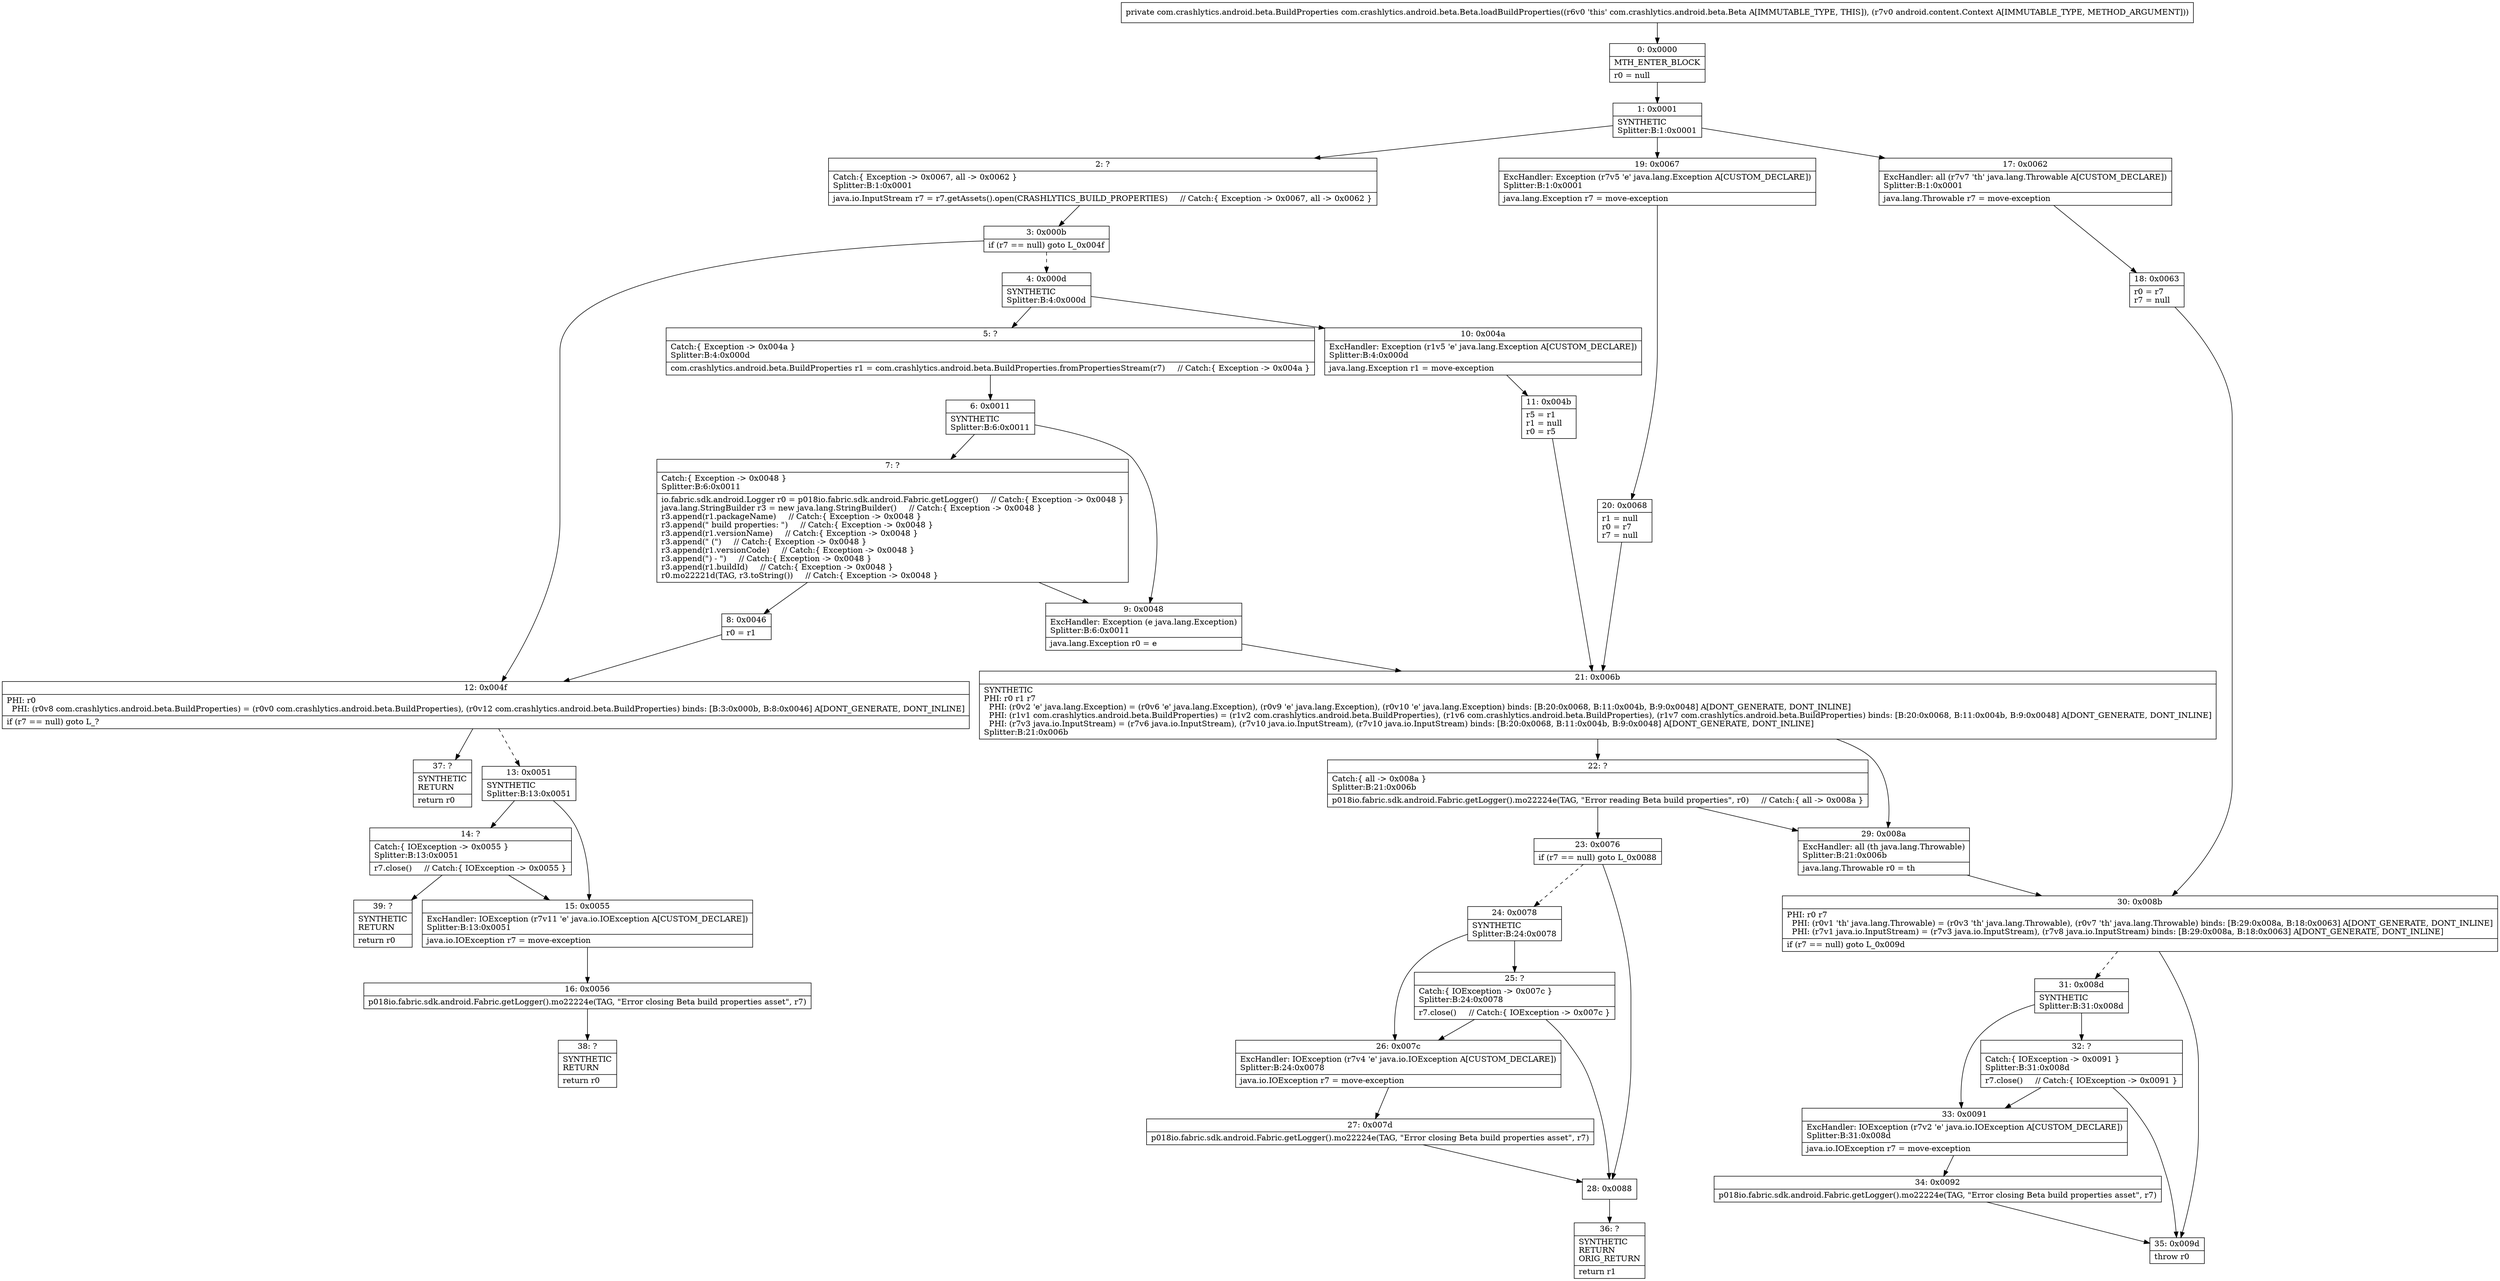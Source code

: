 digraph "CFG forcom.crashlytics.android.beta.Beta.loadBuildProperties(Landroid\/content\/Context;)Lcom\/crashlytics\/android\/beta\/BuildProperties;" {
Node_0 [shape=record,label="{0\:\ 0x0000|MTH_ENTER_BLOCK\l|r0 = null\l}"];
Node_1 [shape=record,label="{1\:\ 0x0001|SYNTHETIC\lSplitter:B:1:0x0001\l}"];
Node_2 [shape=record,label="{2\:\ ?|Catch:\{ Exception \-\> 0x0067, all \-\> 0x0062 \}\lSplitter:B:1:0x0001\l|java.io.InputStream r7 = r7.getAssets().open(CRASHLYTICS_BUILD_PROPERTIES)     \/\/ Catch:\{ Exception \-\> 0x0067, all \-\> 0x0062 \}\l}"];
Node_3 [shape=record,label="{3\:\ 0x000b|if (r7 == null) goto L_0x004f\l}"];
Node_4 [shape=record,label="{4\:\ 0x000d|SYNTHETIC\lSplitter:B:4:0x000d\l}"];
Node_5 [shape=record,label="{5\:\ ?|Catch:\{ Exception \-\> 0x004a \}\lSplitter:B:4:0x000d\l|com.crashlytics.android.beta.BuildProperties r1 = com.crashlytics.android.beta.BuildProperties.fromPropertiesStream(r7)     \/\/ Catch:\{ Exception \-\> 0x004a \}\l}"];
Node_6 [shape=record,label="{6\:\ 0x0011|SYNTHETIC\lSplitter:B:6:0x0011\l}"];
Node_7 [shape=record,label="{7\:\ ?|Catch:\{ Exception \-\> 0x0048 \}\lSplitter:B:6:0x0011\l|io.fabric.sdk.android.Logger r0 = p018io.fabric.sdk.android.Fabric.getLogger()     \/\/ Catch:\{ Exception \-\> 0x0048 \}\ljava.lang.StringBuilder r3 = new java.lang.StringBuilder()     \/\/ Catch:\{ Exception \-\> 0x0048 \}\lr3.append(r1.packageName)     \/\/ Catch:\{ Exception \-\> 0x0048 \}\lr3.append(\" build properties: \")     \/\/ Catch:\{ Exception \-\> 0x0048 \}\lr3.append(r1.versionName)     \/\/ Catch:\{ Exception \-\> 0x0048 \}\lr3.append(\" (\")     \/\/ Catch:\{ Exception \-\> 0x0048 \}\lr3.append(r1.versionCode)     \/\/ Catch:\{ Exception \-\> 0x0048 \}\lr3.append(\") \- \")     \/\/ Catch:\{ Exception \-\> 0x0048 \}\lr3.append(r1.buildId)     \/\/ Catch:\{ Exception \-\> 0x0048 \}\lr0.mo22221d(TAG, r3.toString())     \/\/ Catch:\{ Exception \-\> 0x0048 \}\l}"];
Node_8 [shape=record,label="{8\:\ 0x0046|r0 = r1\l}"];
Node_9 [shape=record,label="{9\:\ 0x0048|ExcHandler: Exception (e java.lang.Exception)\lSplitter:B:6:0x0011\l|java.lang.Exception r0 = e\l}"];
Node_10 [shape=record,label="{10\:\ 0x004a|ExcHandler: Exception (r1v5 'e' java.lang.Exception A[CUSTOM_DECLARE])\lSplitter:B:4:0x000d\l|java.lang.Exception r1 = move\-exception\l}"];
Node_11 [shape=record,label="{11\:\ 0x004b|r5 = r1\lr1 = null\lr0 = r5\l}"];
Node_12 [shape=record,label="{12\:\ 0x004f|PHI: r0 \l  PHI: (r0v8 com.crashlytics.android.beta.BuildProperties) = (r0v0 com.crashlytics.android.beta.BuildProperties), (r0v12 com.crashlytics.android.beta.BuildProperties) binds: [B:3:0x000b, B:8:0x0046] A[DONT_GENERATE, DONT_INLINE]\l|if (r7 == null) goto L_?\l}"];
Node_13 [shape=record,label="{13\:\ 0x0051|SYNTHETIC\lSplitter:B:13:0x0051\l}"];
Node_14 [shape=record,label="{14\:\ ?|Catch:\{ IOException \-\> 0x0055 \}\lSplitter:B:13:0x0051\l|r7.close()     \/\/ Catch:\{ IOException \-\> 0x0055 \}\l}"];
Node_15 [shape=record,label="{15\:\ 0x0055|ExcHandler: IOException (r7v11 'e' java.io.IOException A[CUSTOM_DECLARE])\lSplitter:B:13:0x0051\l|java.io.IOException r7 = move\-exception\l}"];
Node_16 [shape=record,label="{16\:\ 0x0056|p018io.fabric.sdk.android.Fabric.getLogger().mo22224e(TAG, \"Error closing Beta build properties asset\", r7)\l}"];
Node_17 [shape=record,label="{17\:\ 0x0062|ExcHandler: all (r7v7 'th' java.lang.Throwable A[CUSTOM_DECLARE])\lSplitter:B:1:0x0001\l|java.lang.Throwable r7 = move\-exception\l}"];
Node_18 [shape=record,label="{18\:\ 0x0063|r0 = r7\lr7 = null\l}"];
Node_19 [shape=record,label="{19\:\ 0x0067|ExcHandler: Exception (r7v5 'e' java.lang.Exception A[CUSTOM_DECLARE])\lSplitter:B:1:0x0001\l|java.lang.Exception r7 = move\-exception\l}"];
Node_20 [shape=record,label="{20\:\ 0x0068|r1 = null\lr0 = r7\lr7 = null\l}"];
Node_21 [shape=record,label="{21\:\ 0x006b|SYNTHETIC\lPHI: r0 r1 r7 \l  PHI: (r0v2 'e' java.lang.Exception) = (r0v6 'e' java.lang.Exception), (r0v9 'e' java.lang.Exception), (r0v10 'e' java.lang.Exception) binds: [B:20:0x0068, B:11:0x004b, B:9:0x0048] A[DONT_GENERATE, DONT_INLINE]\l  PHI: (r1v1 com.crashlytics.android.beta.BuildProperties) = (r1v2 com.crashlytics.android.beta.BuildProperties), (r1v6 com.crashlytics.android.beta.BuildProperties), (r1v7 com.crashlytics.android.beta.BuildProperties) binds: [B:20:0x0068, B:11:0x004b, B:9:0x0048] A[DONT_GENERATE, DONT_INLINE]\l  PHI: (r7v3 java.io.InputStream) = (r7v6 java.io.InputStream), (r7v10 java.io.InputStream), (r7v10 java.io.InputStream) binds: [B:20:0x0068, B:11:0x004b, B:9:0x0048] A[DONT_GENERATE, DONT_INLINE]\lSplitter:B:21:0x006b\l}"];
Node_22 [shape=record,label="{22\:\ ?|Catch:\{ all \-\> 0x008a \}\lSplitter:B:21:0x006b\l|p018io.fabric.sdk.android.Fabric.getLogger().mo22224e(TAG, \"Error reading Beta build properties\", r0)     \/\/ Catch:\{ all \-\> 0x008a \}\l}"];
Node_23 [shape=record,label="{23\:\ 0x0076|if (r7 == null) goto L_0x0088\l}"];
Node_24 [shape=record,label="{24\:\ 0x0078|SYNTHETIC\lSplitter:B:24:0x0078\l}"];
Node_25 [shape=record,label="{25\:\ ?|Catch:\{ IOException \-\> 0x007c \}\lSplitter:B:24:0x0078\l|r7.close()     \/\/ Catch:\{ IOException \-\> 0x007c \}\l}"];
Node_26 [shape=record,label="{26\:\ 0x007c|ExcHandler: IOException (r7v4 'e' java.io.IOException A[CUSTOM_DECLARE])\lSplitter:B:24:0x0078\l|java.io.IOException r7 = move\-exception\l}"];
Node_27 [shape=record,label="{27\:\ 0x007d|p018io.fabric.sdk.android.Fabric.getLogger().mo22224e(TAG, \"Error closing Beta build properties asset\", r7)\l}"];
Node_28 [shape=record,label="{28\:\ 0x0088}"];
Node_29 [shape=record,label="{29\:\ 0x008a|ExcHandler: all (th java.lang.Throwable)\lSplitter:B:21:0x006b\l|java.lang.Throwable r0 = th\l}"];
Node_30 [shape=record,label="{30\:\ 0x008b|PHI: r0 r7 \l  PHI: (r0v1 'th' java.lang.Throwable) = (r0v3 'th' java.lang.Throwable), (r0v7 'th' java.lang.Throwable) binds: [B:29:0x008a, B:18:0x0063] A[DONT_GENERATE, DONT_INLINE]\l  PHI: (r7v1 java.io.InputStream) = (r7v3 java.io.InputStream), (r7v8 java.io.InputStream) binds: [B:29:0x008a, B:18:0x0063] A[DONT_GENERATE, DONT_INLINE]\l|if (r7 == null) goto L_0x009d\l}"];
Node_31 [shape=record,label="{31\:\ 0x008d|SYNTHETIC\lSplitter:B:31:0x008d\l}"];
Node_32 [shape=record,label="{32\:\ ?|Catch:\{ IOException \-\> 0x0091 \}\lSplitter:B:31:0x008d\l|r7.close()     \/\/ Catch:\{ IOException \-\> 0x0091 \}\l}"];
Node_33 [shape=record,label="{33\:\ 0x0091|ExcHandler: IOException (r7v2 'e' java.io.IOException A[CUSTOM_DECLARE])\lSplitter:B:31:0x008d\l|java.io.IOException r7 = move\-exception\l}"];
Node_34 [shape=record,label="{34\:\ 0x0092|p018io.fabric.sdk.android.Fabric.getLogger().mo22224e(TAG, \"Error closing Beta build properties asset\", r7)\l}"];
Node_35 [shape=record,label="{35\:\ 0x009d|throw r0\l}"];
Node_36 [shape=record,label="{36\:\ ?|SYNTHETIC\lRETURN\lORIG_RETURN\l|return r1\l}"];
Node_37 [shape=record,label="{37\:\ ?|SYNTHETIC\lRETURN\l|return r0\l}"];
Node_38 [shape=record,label="{38\:\ ?|SYNTHETIC\lRETURN\l|return r0\l}"];
Node_39 [shape=record,label="{39\:\ ?|SYNTHETIC\lRETURN\l|return r0\l}"];
MethodNode[shape=record,label="{private com.crashlytics.android.beta.BuildProperties com.crashlytics.android.beta.Beta.loadBuildProperties((r6v0 'this' com.crashlytics.android.beta.Beta A[IMMUTABLE_TYPE, THIS]), (r7v0 android.content.Context A[IMMUTABLE_TYPE, METHOD_ARGUMENT])) }"];
MethodNode -> Node_0;
Node_0 -> Node_1;
Node_1 -> Node_2;
Node_1 -> Node_19;
Node_1 -> Node_17;
Node_2 -> Node_3;
Node_3 -> Node_4[style=dashed];
Node_3 -> Node_12;
Node_4 -> Node_5;
Node_4 -> Node_10;
Node_5 -> Node_6;
Node_6 -> Node_7;
Node_6 -> Node_9;
Node_7 -> Node_8;
Node_7 -> Node_9;
Node_8 -> Node_12;
Node_9 -> Node_21;
Node_10 -> Node_11;
Node_11 -> Node_21;
Node_12 -> Node_13[style=dashed];
Node_12 -> Node_37;
Node_13 -> Node_14;
Node_13 -> Node_15;
Node_14 -> Node_15;
Node_14 -> Node_39;
Node_15 -> Node_16;
Node_16 -> Node_38;
Node_17 -> Node_18;
Node_18 -> Node_30;
Node_19 -> Node_20;
Node_20 -> Node_21;
Node_21 -> Node_22;
Node_21 -> Node_29;
Node_22 -> Node_23;
Node_22 -> Node_29;
Node_23 -> Node_24[style=dashed];
Node_23 -> Node_28;
Node_24 -> Node_25;
Node_24 -> Node_26;
Node_25 -> Node_26;
Node_25 -> Node_28;
Node_26 -> Node_27;
Node_27 -> Node_28;
Node_28 -> Node_36;
Node_29 -> Node_30;
Node_30 -> Node_31[style=dashed];
Node_30 -> Node_35;
Node_31 -> Node_32;
Node_31 -> Node_33;
Node_32 -> Node_33;
Node_32 -> Node_35;
Node_33 -> Node_34;
Node_34 -> Node_35;
}

